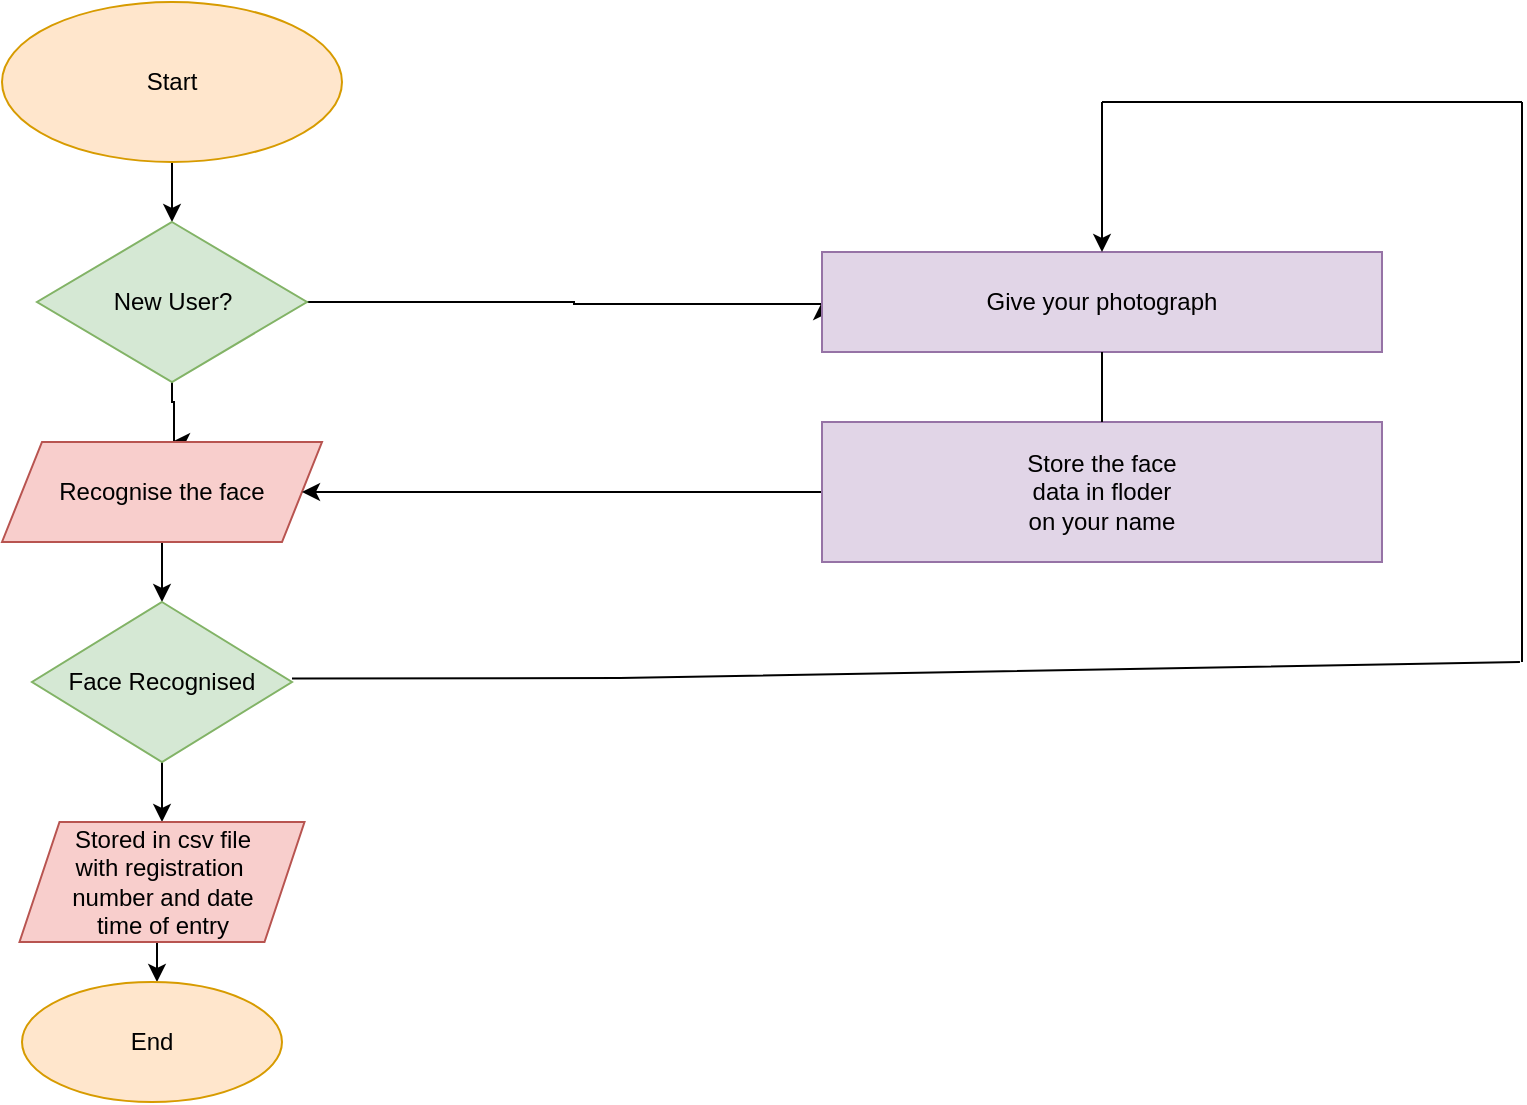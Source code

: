 <mxfile version="28.0.7">
  <diagram name="Page-1" id="LL6WlidWeudZzD7RuTxP">
    <mxGraphModel dx="1042" dy="510" grid="1" gridSize="10" guides="1" tooltips="1" connect="1" arrows="1" fold="1" page="1" pageScale="1" pageWidth="850" pageHeight="1100" math="0" shadow="0">
      <root>
        <mxCell id="0" />
        <mxCell id="1" parent="0" />
        <mxCell id="TnObYNsA2F8wjeoy1vqR-2" style="edgeStyle=orthogonalEdgeStyle;rounded=0;orthogonalLoop=1;jettySize=auto;html=1;" edge="1" parent="1" source="TnObYNsA2F8wjeoy1vqR-1">
          <mxGeometry relative="1" as="geometry">
            <mxPoint x="115" y="120" as="targetPoint" />
          </mxGeometry>
        </mxCell>
        <mxCell id="TnObYNsA2F8wjeoy1vqR-1" value="Start" style="ellipse;whiteSpace=wrap;html=1;fillColor=#ffe6cc;strokeColor=#d79b00;" vertex="1" parent="1">
          <mxGeometry x="30" y="10" width="170" height="80" as="geometry" />
        </mxCell>
        <mxCell id="TnObYNsA2F8wjeoy1vqR-4" style="edgeStyle=orthogonalEdgeStyle;rounded=0;orthogonalLoop=1;jettySize=auto;html=1;" edge="1" parent="1" source="TnObYNsA2F8wjeoy1vqR-3">
          <mxGeometry relative="1" as="geometry">
            <mxPoint x="115" y="230" as="targetPoint" />
            <Array as="points">
              <mxPoint x="115" y="210" />
              <mxPoint x="116" y="210" />
            </Array>
          </mxGeometry>
        </mxCell>
        <mxCell id="TnObYNsA2F8wjeoy1vqR-15" style="edgeStyle=orthogonalEdgeStyle;rounded=0;orthogonalLoop=1;jettySize=auto;html=1;" edge="1" parent="1" source="TnObYNsA2F8wjeoy1vqR-3">
          <mxGeometry relative="1" as="geometry">
            <mxPoint x="440" y="160" as="targetPoint" />
            <Array as="points">
              <mxPoint x="316" y="160" />
              <mxPoint x="316" y="161" />
            </Array>
          </mxGeometry>
        </mxCell>
        <mxCell id="TnObYNsA2F8wjeoy1vqR-3" value="New User?" style="rhombus;whiteSpace=wrap;html=1;fillColor=#d5e8d4;strokeColor=#82b366;" vertex="1" parent="1">
          <mxGeometry x="47.5" y="120" width="135" height="80" as="geometry" />
        </mxCell>
        <mxCell id="TnObYNsA2F8wjeoy1vqR-7" style="edgeStyle=orthogonalEdgeStyle;rounded=0;orthogonalLoop=1;jettySize=auto;html=1;" edge="1" parent="1" source="TnObYNsA2F8wjeoy1vqR-6">
          <mxGeometry relative="1" as="geometry">
            <mxPoint x="110" y="310" as="targetPoint" />
          </mxGeometry>
        </mxCell>
        <mxCell id="TnObYNsA2F8wjeoy1vqR-6" value="Recognise the face" style="shape=parallelogram;perimeter=parallelogramPerimeter;whiteSpace=wrap;html=1;fixedSize=1;fillColor=#f8cecc;strokeColor=#b85450;" vertex="1" parent="1">
          <mxGeometry x="30" y="230" width="160" height="50" as="geometry" />
        </mxCell>
        <mxCell id="TnObYNsA2F8wjeoy1vqR-9" style="edgeStyle=orthogonalEdgeStyle;rounded=0;orthogonalLoop=1;jettySize=auto;html=1;" edge="1" parent="1" source="TnObYNsA2F8wjeoy1vqR-8">
          <mxGeometry relative="1" as="geometry">
            <mxPoint x="110" y="420" as="targetPoint" />
          </mxGeometry>
        </mxCell>
        <mxCell id="TnObYNsA2F8wjeoy1vqR-8" value="Face Recognised" style="rhombus;whiteSpace=wrap;html=1;fillColor=#d5e8d4;strokeColor=#82b366;" vertex="1" parent="1">
          <mxGeometry x="45" y="310" width="130" height="80" as="geometry" />
        </mxCell>
        <mxCell id="TnObYNsA2F8wjeoy1vqR-12" style="edgeStyle=orthogonalEdgeStyle;rounded=0;orthogonalLoop=1;jettySize=auto;html=1;" edge="1" parent="1">
          <mxGeometry relative="1" as="geometry">
            <mxPoint x="107.5" y="500" as="targetPoint" />
            <mxPoint x="107.5" y="470" as="sourcePoint" />
          </mxGeometry>
        </mxCell>
        <mxCell id="TnObYNsA2F8wjeoy1vqR-13" value="End" style="ellipse;whiteSpace=wrap;html=1;fillColor=#ffe6cc;strokeColor=#d79b00;" vertex="1" parent="1">
          <mxGeometry x="40" y="500" width="130" height="60" as="geometry" />
        </mxCell>
        <mxCell id="TnObYNsA2F8wjeoy1vqR-16" value="Give your photograph" style="rounded=0;whiteSpace=wrap;html=1;fillColor=#e1d5e7;strokeColor=#9673a6;" vertex="1" parent="1">
          <mxGeometry x="440" y="135" width="280" height="50" as="geometry" />
        </mxCell>
        <mxCell id="TnObYNsA2F8wjeoy1vqR-21" style="edgeStyle=orthogonalEdgeStyle;rounded=0;orthogonalLoop=1;jettySize=auto;html=1;" edge="1" parent="1" source="TnObYNsA2F8wjeoy1vqR-18" target="TnObYNsA2F8wjeoy1vqR-6">
          <mxGeometry relative="1" as="geometry" />
        </mxCell>
        <mxCell id="TnObYNsA2F8wjeoy1vqR-18" value="Store the face&lt;div&gt;data in floder&lt;/div&gt;&lt;div&gt;on your name&lt;/div&gt;" style="rounded=0;whiteSpace=wrap;html=1;fillColor=#e1d5e7;strokeColor=#9673a6;" vertex="1" parent="1">
          <mxGeometry x="440" y="220" width="280" height="70" as="geometry" />
        </mxCell>
        <mxCell id="TnObYNsA2F8wjeoy1vqR-23" value="" style="endArrow=none;html=1;rounded=0;exitX=0.5;exitY=0;exitDx=0;exitDy=0;entryX=0.5;entryY=1;entryDx=0;entryDy=0;" edge="1" parent="1" source="TnObYNsA2F8wjeoy1vqR-18" target="TnObYNsA2F8wjeoy1vqR-16">
          <mxGeometry width="50" height="50" relative="1" as="geometry">
            <mxPoint x="550" y="230" as="sourcePoint" />
            <mxPoint x="600" y="180" as="targetPoint" />
          </mxGeometry>
        </mxCell>
        <mxCell id="TnObYNsA2F8wjeoy1vqR-25" value="" style="endArrow=none;html=1;rounded=0;exitX=0.931;exitY=0.478;exitDx=0;exitDy=0;exitPerimeter=0;" edge="1" parent="1">
          <mxGeometry width="50" height="50" relative="1" as="geometry">
            <mxPoint x="175.0" y="348.24" as="sourcePoint" />
            <mxPoint x="788.97" y="340" as="targetPoint" />
            <Array as="points">
              <mxPoint x="338.97" y="348" />
            </Array>
          </mxGeometry>
        </mxCell>
        <mxCell id="TnObYNsA2F8wjeoy1vqR-26" value="" style="endArrow=none;html=1;rounded=0;" edge="1" parent="1">
          <mxGeometry width="50" height="50" relative="1" as="geometry">
            <mxPoint x="790" y="340" as="sourcePoint" />
            <mxPoint x="790" y="60" as="targetPoint" />
          </mxGeometry>
        </mxCell>
        <mxCell id="TnObYNsA2F8wjeoy1vqR-27" value="" style="endArrow=none;html=1;rounded=0;" edge="1" parent="1">
          <mxGeometry width="50" height="50" relative="1" as="geometry">
            <mxPoint x="580" y="60" as="sourcePoint" />
            <mxPoint x="790" y="60" as="targetPoint" />
          </mxGeometry>
        </mxCell>
        <mxCell id="TnObYNsA2F8wjeoy1vqR-28" value="" style="endArrow=classic;html=1;rounded=0;entryX=0.5;entryY=0;entryDx=0;entryDy=0;" edge="1" parent="1" target="TnObYNsA2F8wjeoy1vqR-16">
          <mxGeometry width="50" height="50" relative="1" as="geometry">
            <mxPoint x="580" y="60" as="sourcePoint" />
            <mxPoint x="460" y="210" as="targetPoint" />
          </mxGeometry>
        </mxCell>
        <mxCell id="TnObYNsA2F8wjeoy1vqR-29" value="Stored in csv file&lt;div&gt;with registration&amp;nbsp;&lt;/div&gt;&lt;div&gt;number and date&lt;/div&gt;&lt;div&gt;time of entry&lt;/div&gt;" style="shape=parallelogram;perimeter=parallelogramPerimeter;whiteSpace=wrap;html=1;fixedSize=1;fillColor=#f8cecc;strokeColor=#b85450;" vertex="1" parent="1">
          <mxGeometry x="38.75" y="420" width="142.5" height="60" as="geometry" />
        </mxCell>
      </root>
    </mxGraphModel>
  </diagram>
</mxfile>
